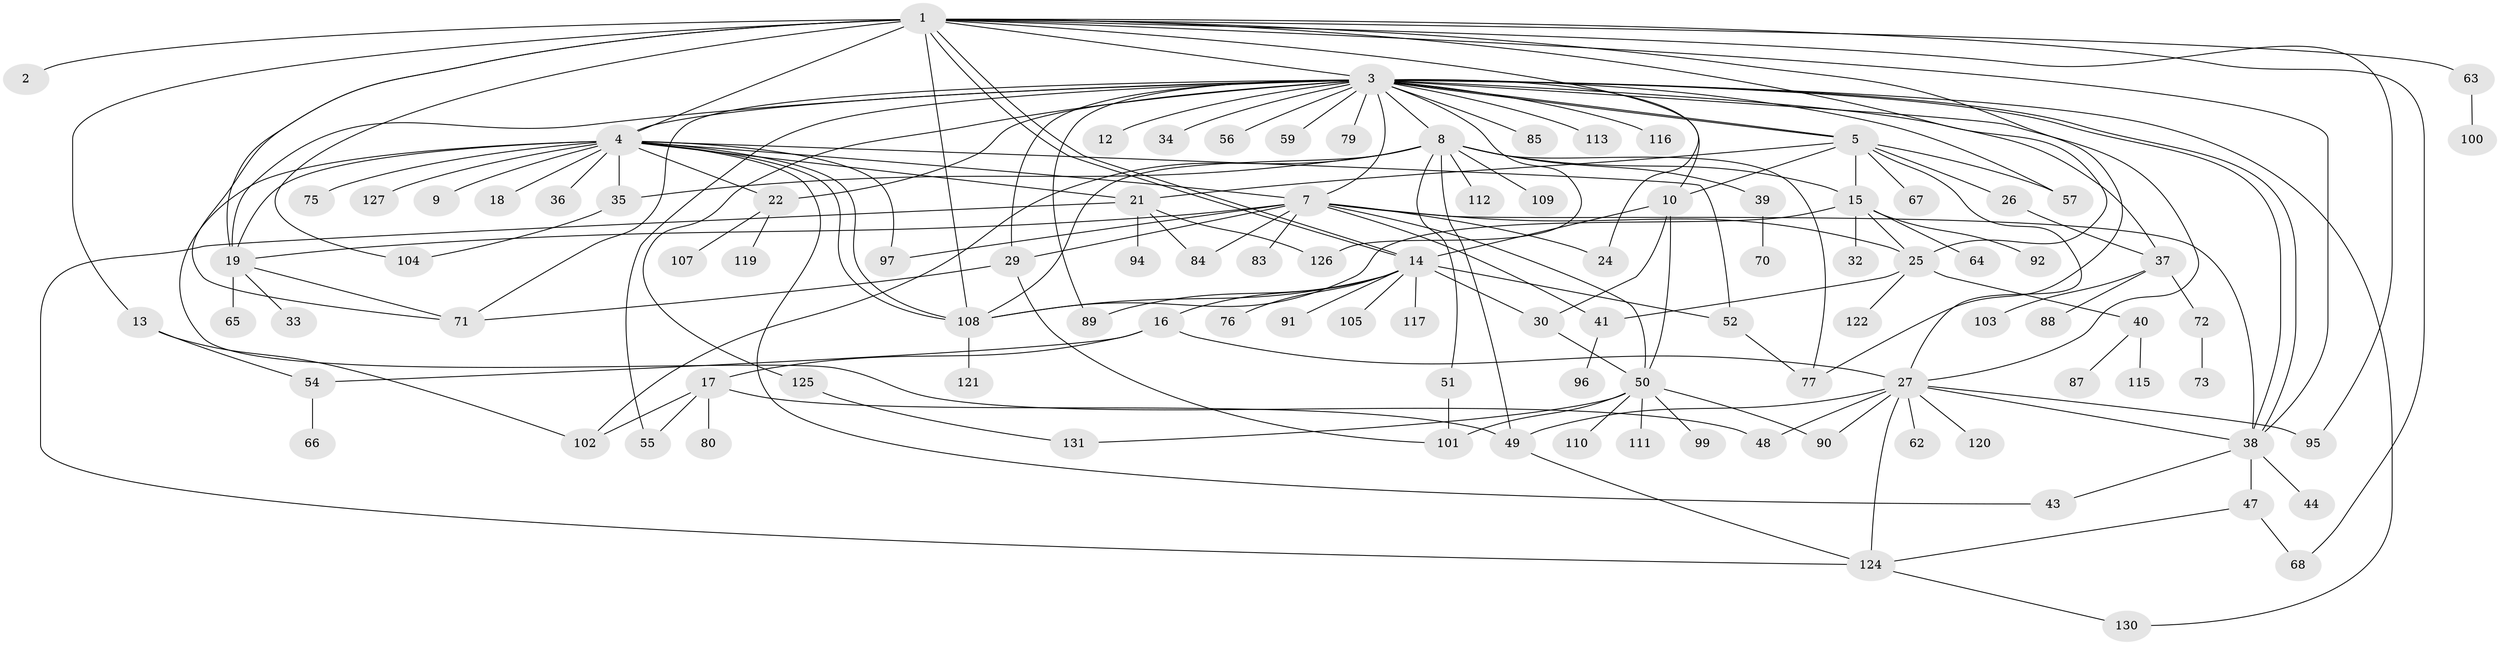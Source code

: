 // original degree distribution, {17: 0.007633587786259542, 1: 0.42748091603053434, 29: 0.007633587786259542, 20: 0.007633587786259542, 10: 0.022900763358778626, 5: 0.06870229007633588, 9: 0.015267175572519083, 2: 0.22137404580152673, 4: 0.08396946564885496, 13: 0.007633587786259542, 6: 0.015267175572519083, 3: 0.0916030534351145, 8: 0.007633587786259542, 7: 0.015267175572519083}
// Generated by graph-tools (version 1.1) at 2025/11/02/27/25 16:11:15]
// undirected, 104 vertices, 166 edges
graph export_dot {
graph [start="1"]
  node [color=gray90,style=filled];
  1 [super="+129"];
  2;
  3 [super="+6"];
  4 [super="+53"];
  5 [super="+11"];
  7 [super="+60"];
  8 [super="+20"];
  9 [super="+78"];
  10;
  12;
  13 [super="+123"];
  14 [super="+86"];
  15 [super="+31"];
  16;
  17 [super="+28"];
  18;
  19 [super="+42"];
  21 [super="+46"];
  22 [super="+23"];
  24;
  25 [super="+98"];
  26;
  27 [super="+74"];
  29 [super="+58"];
  30 [super="+114"];
  32;
  33;
  34;
  35;
  36;
  37 [super="+45"];
  38;
  39;
  40;
  41;
  43;
  44;
  47 [super="+69"];
  48;
  49 [super="+81"];
  50 [super="+118"];
  51;
  52;
  54 [super="+93"];
  55 [super="+61"];
  56;
  57;
  59;
  62;
  63;
  64;
  65;
  66;
  67;
  68;
  70;
  71;
  72;
  73;
  75;
  76;
  77 [super="+82"];
  79;
  80;
  83;
  84;
  85;
  87;
  88;
  89;
  90;
  91;
  92;
  94;
  95;
  96;
  97;
  99;
  100;
  101;
  102 [super="+106"];
  103;
  104;
  105;
  107;
  108 [super="+128"];
  109;
  110;
  111;
  112;
  113;
  115;
  116;
  117;
  119;
  120;
  121;
  122;
  124;
  125;
  126;
  127;
  130;
  131;
  1 -- 2;
  1 -- 3;
  1 -- 13;
  1 -- 14;
  1 -- 14;
  1 -- 24;
  1 -- 25;
  1 -- 38;
  1 -- 63;
  1 -- 68;
  1 -- 71;
  1 -- 95;
  1 -- 104;
  1 -- 108;
  1 -- 4;
  1 -- 19;
  1 -- 77;
  3 -- 4 [weight=2];
  3 -- 5;
  3 -- 5;
  3 -- 7 [weight=2];
  3 -- 8;
  3 -- 10;
  3 -- 12 [weight=2];
  3 -- 19;
  3 -- 29;
  3 -- 34;
  3 -- 37;
  3 -- 38;
  3 -- 38;
  3 -- 55;
  3 -- 56;
  3 -- 57;
  3 -- 59;
  3 -- 71;
  3 -- 79;
  3 -- 85;
  3 -- 89;
  3 -- 113;
  3 -- 116;
  3 -- 125;
  3 -- 126;
  3 -- 130;
  3 -- 22;
  3 -- 27;
  4 -- 7;
  4 -- 9 [weight=2];
  4 -- 18;
  4 -- 22;
  4 -- 36;
  4 -- 43;
  4 -- 48;
  4 -- 52;
  4 -- 75;
  4 -- 97;
  4 -- 108;
  4 -- 108;
  4 -- 127;
  4 -- 19 [weight=2];
  4 -- 35;
  4 -- 21;
  5 -- 10;
  5 -- 21;
  5 -- 26;
  5 -- 27;
  5 -- 57;
  5 -- 67;
  5 -- 15;
  7 -- 38;
  7 -- 50;
  7 -- 83;
  7 -- 84;
  7 -- 97;
  7 -- 29 [weight=2];
  7 -- 19;
  7 -- 24;
  7 -- 41;
  7 -- 25;
  8 -- 15;
  8 -- 35;
  8 -- 39;
  8 -- 51;
  8 -- 109;
  8 -- 49;
  8 -- 102;
  8 -- 108;
  8 -- 112;
  8 -- 77;
  10 -- 14;
  10 -- 30;
  10 -- 50;
  13 -- 54;
  13 -- 102;
  14 -- 16;
  14 -- 52;
  14 -- 76;
  14 -- 89;
  14 -- 91;
  14 -- 105;
  14 -- 108;
  14 -- 117;
  14 -- 30;
  15 -- 32;
  15 -- 92;
  15 -- 108;
  15 -- 64;
  15 -- 25;
  16 -- 17;
  16 -- 27;
  16 -- 54;
  17 -- 49;
  17 -- 55;
  17 -- 80;
  17 -- 102;
  19 -- 33;
  19 -- 65;
  19 -- 71;
  21 -- 84;
  21 -- 124;
  21 -- 94;
  21 -- 126;
  22 -- 107;
  22 -- 119;
  25 -- 40;
  25 -- 41;
  25 -- 122;
  26 -- 37;
  27 -- 38;
  27 -- 48;
  27 -- 62;
  27 -- 95;
  27 -- 120;
  27 -- 49;
  27 -- 90;
  27 -- 124;
  29 -- 71;
  29 -- 101;
  30 -- 50;
  35 -- 104;
  37 -- 72;
  37 -- 88;
  37 -- 103;
  38 -- 43;
  38 -- 44;
  38 -- 47;
  39 -- 70;
  40 -- 87;
  40 -- 115;
  41 -- 96;
  47 -- 68;
  47 -- 124;
  49 -- 124;
  50 -- 90;
  50 -- 99;
  50 -- 101;
  50 -- 110;
  50 -- 111;
  50 -- 131;
  51 -- 101;
  52 -- 77;
  54 -- 66;
  63 -- 100;
  72 -- 73;
  108 -- 121;
  124 -- 130;
  125 -- 131;
}
